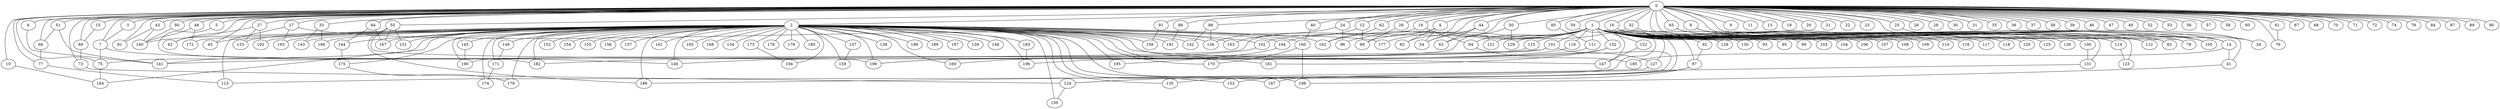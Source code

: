 
graph graphname {
    0 -- 1
0 -- 2
0 -- 3
0 -- 4
0 -- 5
0 -- 6
0 -- 7
0 -- 8
0 -- 9
0 -- 10
0 -- 11
0 -- 12
0 -- 13
0 -- 14
0 -- 15
0 -- 16
0 -- 17
0 -- 18
0 -- 19
0 -- 20
0 -- 21
0 -- 22
0 -- 23
0 -- 24
0 -- 25
0 -- 26
0 -- 27
0 -- 28
0 -- 29
0 -- 30
0 -- 31
0 -- 32
0 -- 33
0 -- 34
0 -- 35
0 -- 36
0 -- 37
0 -- 38
0 -- 39
0 -- 40
0 -- 41
0 -- 42
0 -- 43
0 -- 44
0 -- 45
0 -- 46
0 -- 47
0 -- 48
0 -- 49
0 -- 50
0 -- 51
0 -- 52
0 -- 53
0 -- 54
0 -- 55
0 -- 56
0 -- 57
0 -- 58
0 -- 59
0 -- 60
0 -- 61
0 -- 62
0 -- 63
0 -- 64
0 -- 65
0 -- 66
0 -- 67
0 -- 68
0 -- 69
0 -- 70
0 -- 71
0 -- 72
0 -- 73
0 -- 74
0 -- 75
0 -- 76
0 -- 77
0 -- 78
0 -- 79
0 -- 80
0 -- 81
0 -- 82
0 -- 83
0 -- 84
0 -- 85
0 -- 86
0 -- 87
0 -- 88
0 -- 89
0 -- 90
0 -- 91
1 -- 128
1 -- 130
1 -- 131
1 -- 132
1 -- 129
1 -- 92
1 -- 93
1 -- 94
1 -- 95
1 -- 96
1 -- 97
1 -- 98
1 -- 99
1 -- 100
1 -- 101
1 -- 102
1 -- 103
1 -- 104
1 -- 105
1 -- 106
1 -- 107
1 -- 108
1 -- 109
1 -- 110
1 -- 111
1 -- 112
1 -- 113
1 -- 114
1 -- 115
1 -- 116
1 -- 117
1 -- 118
1 -- 119
1 -- 120
1 -- 121
1 -- 122
1 -- 123
1 -- 124
1 -- 125
1 -- 126
1 -- 127
1 -- 162
2 -- 133
2 -- 134
2 -- 135
2 -- 136
2 -- 137
2 -- 138
2 -- 139
2 -- 140
2 -- 141
2 -- 142
2 -- 143
2 -- 144
2 -- 145
2 -- 146
2 -- 147
2 -- 148
2 -- 149
2 -- 150
2 -- 151
2 -- 152
2 -- 153
2 -- 154
2 -- 155
2 -- 156
2 -- 157
2 -- 158
2 -- 159
2 -- 160
2 -- 161
2 -- 162
2 -- 163
2 -- 164
2 -- 165
2 -- 166
2 -- 167
2 -- 168
2 -- 169
2 -- 170
2 -- 171
2 -- 172
2 -- 173
2 -- 174
2 -- 175
2 -- 176
2 -- 177
2 -- 178
2 -- 179
2 -- 180
2 -- 181
2 -- 182
2 -- 183
2 -- 184
2 -- 185
2 -- 186
2 -- 187
2 -- 188
2 -- 189
2 -- 190
2 -- 191
2 -- 192
2 -- 193
2 -- 194
2 -- 195
2 -- 196
2 -- 197
2 -- 198
2 -- 199
2 -- 45
3 -- 7
4 -- 82
4 -- 164
4 -- 54
5 -- 182
6 -- 141
7 -- 75
7 -- 146
8 -- 105
8 -- 14
10 -- 184
12 -- 98
12 -- 163
14 -- 185
14 -- 41
15 -- 69
16 -- 112
17 -- 193
17 -- 113
17 -- 102
19 -- 75
19 -- 94
24 -- 136
24 -- 96
25 -- 34
27 -- 133
27 -- 192
27 -- 42
29 -- 98
32 -- 177
32 -- 83
33 -- 143
33 -- 166
40 -- 160
41 -- 198
43 -- 81
43 -- 140
44 -- 63
44 -- 121
44 -- 54
48 -- 172
48 -- 140
50 -- 129
50 -- 199
51 -- 141
51 -- 66
55 -- 186
55 -- 151
55 -- 167
55 -- 199
59 -- 147
61 -- 76
62 -- 162
64 -- 167
64 -- 144
65 -- 78
65 -- 105
66 -- 77
69 -- 73
73 -- 124
75 -- 184
77 -- 113
80 -- 140
85 -- 111
86 -- 191
88 -- 142
88 -- 136
91 -- 158
92 -- 97
94 -- 127
97 -- 153
97 -- 135
100 -- 131
101 -- 124
101 -- 146
101 -- 141
102 -- 182
111 -- 169
114 -- 123
115 -- 190
119 -- 199
122 -- 147
124 -- 150
127 -- 186
131 -- 187
132 -- 181
132 -- 196
137 -- 159
144 -- 175
145 -- 190
149 -- 171
160 -- 198
160 -- 170
164 -- 195
171 -- 174
173 -- 194
175 -- 178
183 -- 196

}
